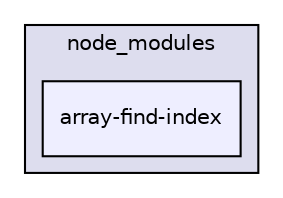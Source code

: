 digraph "gulp-src/node_modules/gulp-uglify/node_modules/gulp-util/node_modules/dateformat/node_modules/meow/node_modules/loud-rejection/node_modules/currently-unhandled/node_modules/array-find-index" {
  compound=true
  node [ fontsize="10", fontname="Helvetica"];
  edge [ labelfontsize="10", labelfontname="Helvetica"];
  subgraph clusterdir_bdcd250a40547ae5fe2b2428f53a3f66 {
    graph [ bgcolor="#ddddee", pencolor="black", label="node_modules" fontname="Helvetica", fontsize="10", URL="dir_bdcd250a40547ae5fe2b2428f53a3f66.html"]
  dir_135447e026c3fdc6168cb3d366f7d5e5 [shape=box, label="array-find-index", style="filled", fillcolor="#eeeeff", pencolor="black", URL="dir_135447e026c3fdc6168cb3d366f7d5e5.html"];
  }
}
